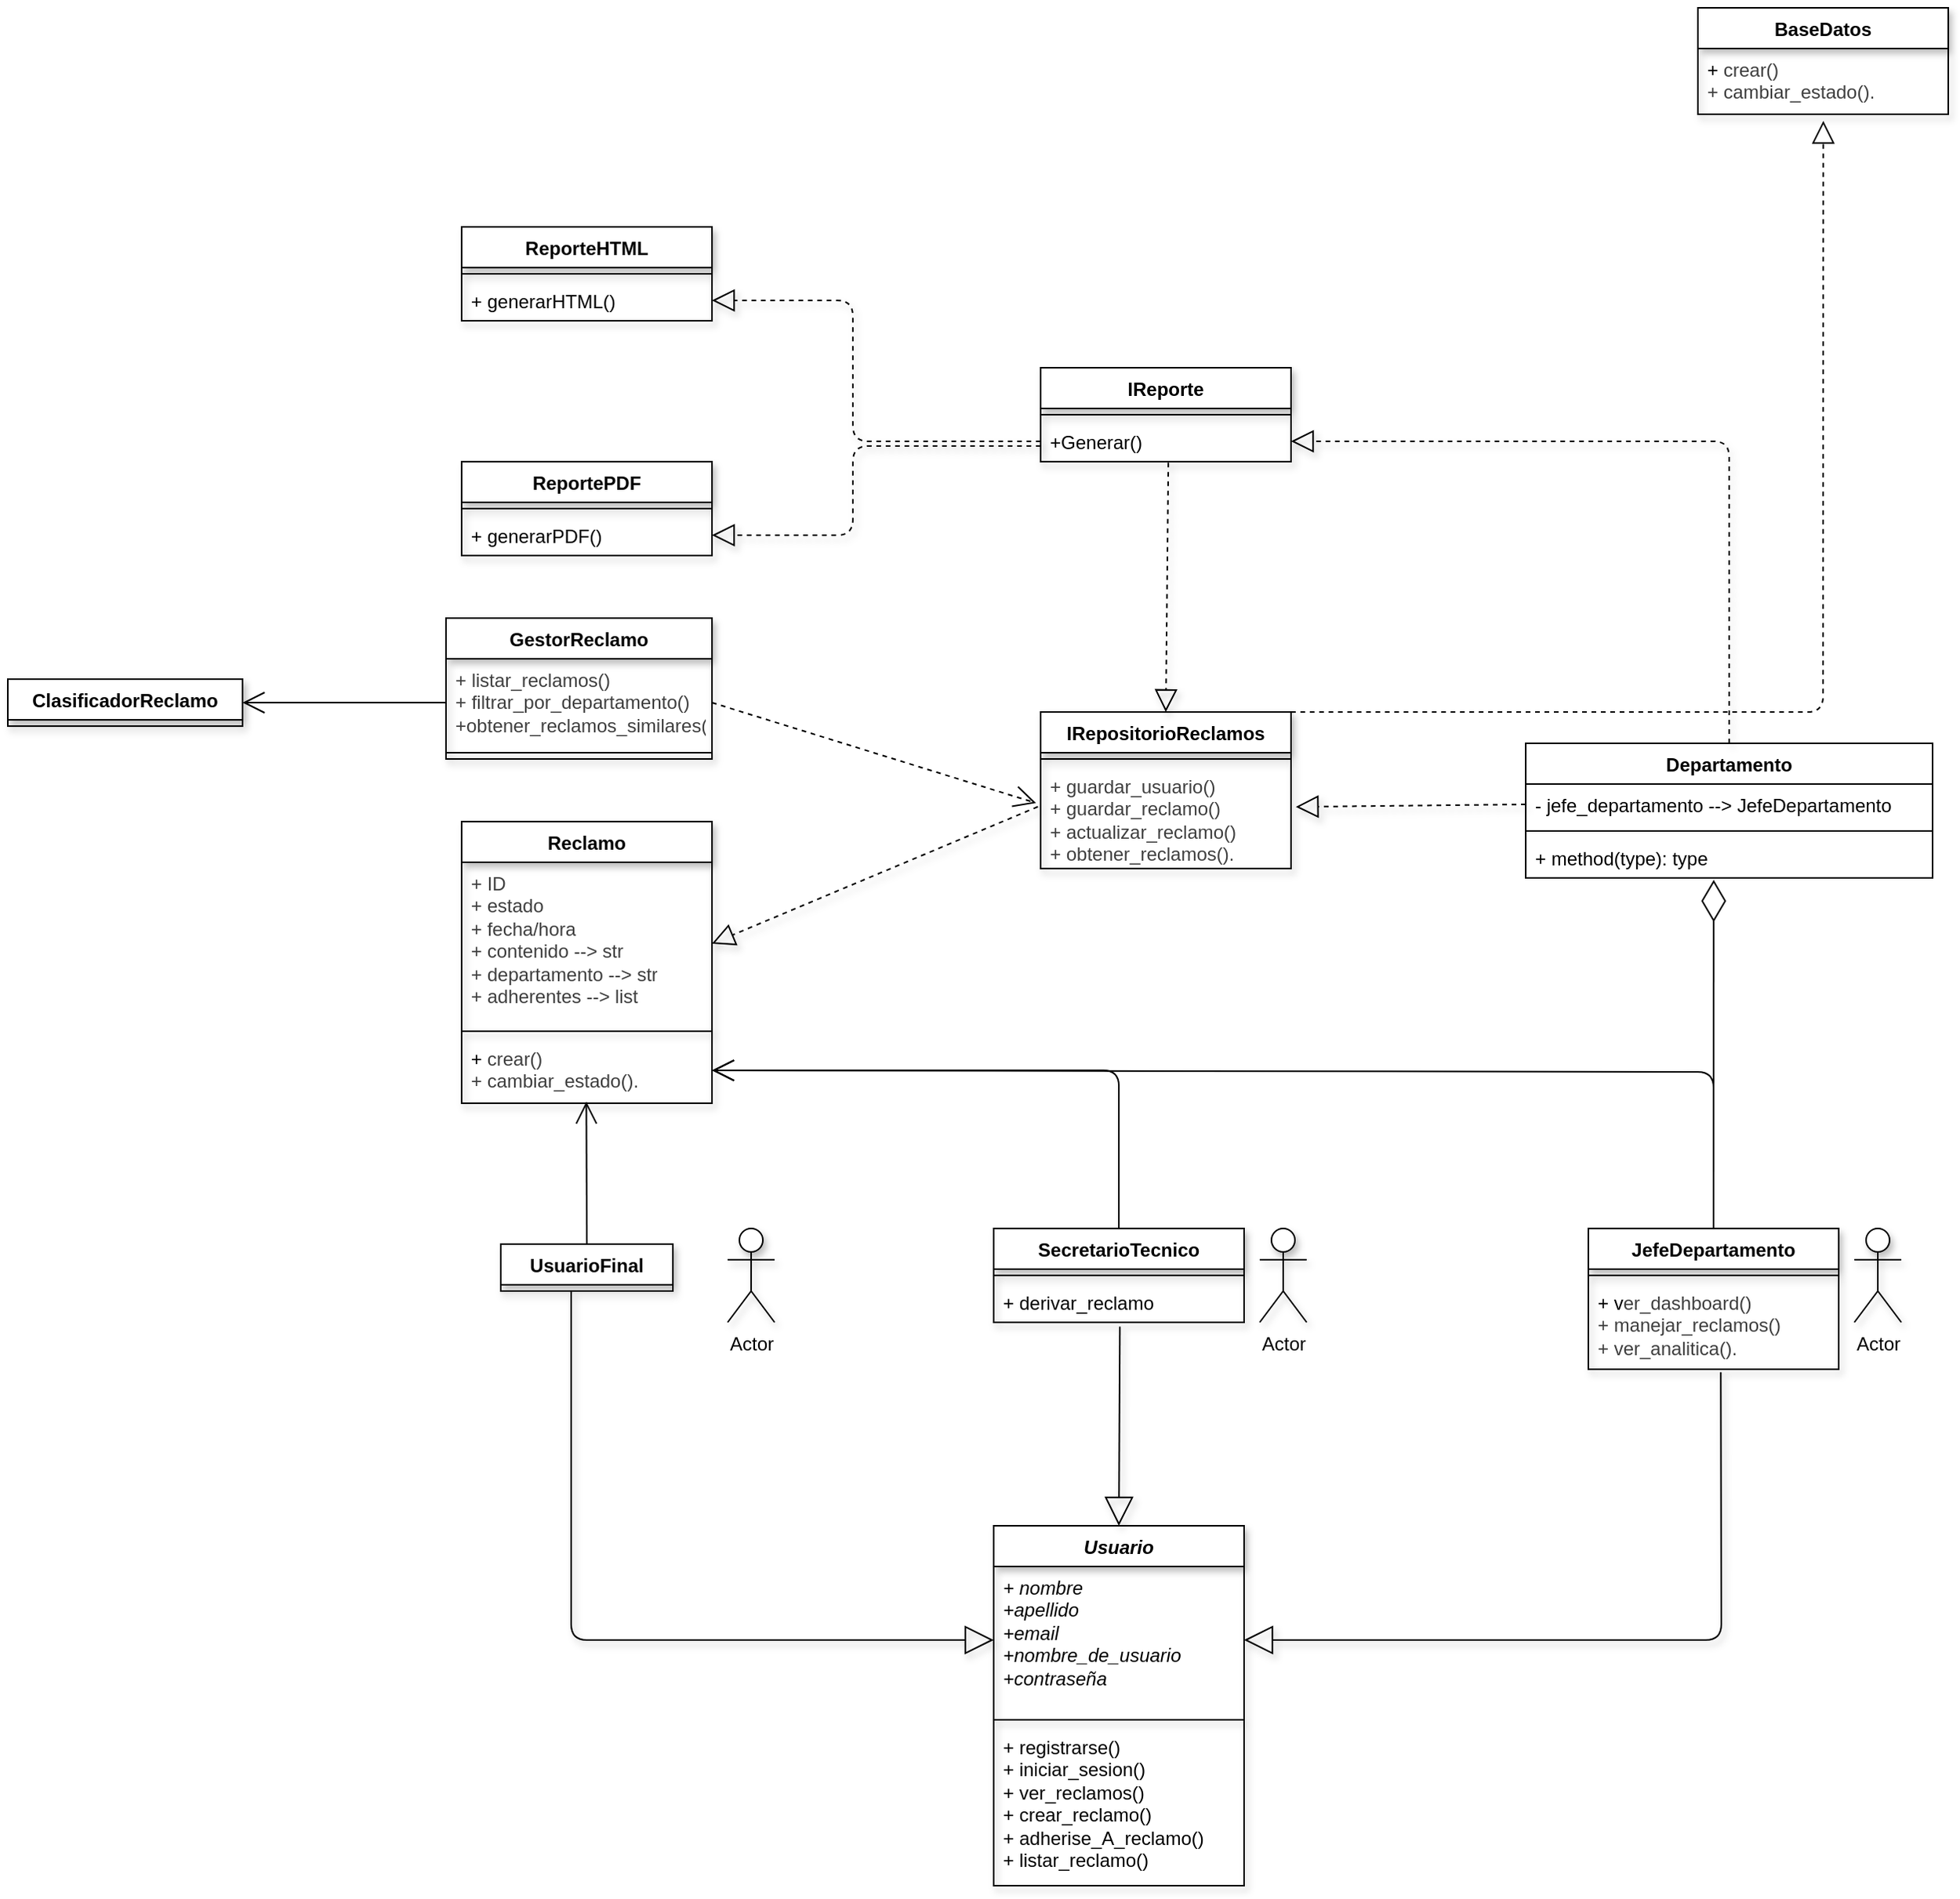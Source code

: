 <mxfile>
    <diagram id="C5RBs43oDa-KdzZeNtuy" name="Page-1">
        <mxGraphModel dx="1686" dy="1984" grid="0" gridSize="10" guides="1" tooltips="1" connect="1" arrows="0" fold="1" page="1" pageScale="1" pageWidth="827" pageHeight="1169" background="light-dark(#FFFFFF,#121212)" math="0" shadow="0">
            <root>
                <mxCell id="WIyWlLk6GJQsqaUBKTNV-0"/>
                <mxCell id="WIyWlLk6GJQsqaUBKTNV-1" parent="WIyWlLk6GJQsqaUBKTNV-0"/>
                <mxCell id="7" value="&lt;i&gt;Usuario&lt;/i&gt;" style="swimlane;fontStyle=1;align=center;verticalAlign=top;childLayout=stackLayout;horizontal=1;startSize=26;horizontalStack=0;resizeParent=1;resizeParentMax=0;resizeLast=0;collapsible=1;marginBottom=0;whiteSpace=wrap;html=1;swimlaneLine=1;shadow=1;" parent="WIyWlLk6GJQsqaUBKTNV-1" vertex="1">
                    <mxGeometry x="320" y="640" width="160" height="230" as="geometry"/>
                </mxCell>
                <mxCell id="8" value="+ nombre&lt;div&gt;+apellido&lt;/div&gt;&lt;div&gt;+email&lt;/div&gt;&lt;div&gt;+nombre_de_usuario&lt;/div&gt;&lt;div&gt;+contraseña&lt;/div&gt;&lt;div&gt;&lt;br&gt;&lt;/div&gt;" style="text;align=left;verticalAlign=top;spacingLeft=4;spacingRight=4;overflow=hidden;rotatable=0;points=[[0,0.5],[1,0.5]];portConstraint=eastwest;whiteSpace=wrap;html=1;fontStyle=2;swimlaneLine=1;shadow=1;" parent="7" vertex="1">
                    <mxGeometry y="26" width="160" height="94" as="geometry"/>
                </mxCell>
                <mxCell id="9" value="" style="line;strokeWidth=1;align=left;verticalAlign=middle;spacingTop=-1;spacingLeft=3;spacingRight=3;rotatable=0;labelPosition=right;points=[];portConstraint=eastwest;swimlaneLine=1;shadow=1;" parent="7" vertex="1">
                    <mxGeometry y="120" width="160" height="8" as="geometry"/>
                </mxCell>
                <mxCell id="10" value="+ registrarse()&lt;div&gt;+ iniciar_sesion()&lt;/div&gt;&lt;div&gt;+ ver_reclamos()&lt;/div&gt;&lt;div&gt;+ crear_reclamo()&lt;div&gt;+ adherise_A_reclamo()&lt;/div&gt;&lt;div&gt;+ listar_reclamo()&lt;/div&gt;&lt;div&gt;&lt;br style=&quot;color: rgb(63, 63, 63);&quot;&gt;&lt;/div&gt;&lt;/div&gt;" style="text;align=left;verticalAlign=top;spacingLeft=4;spacingRight=4;overflow=hidden;rotatable=0;points=[[0,0.5],[1,0.5]];portConstraint=eastwest;whiteSpace=wrap;html=1;swimlaneLine=1;shadow=1;" parent="7" vertex="1">
                    <mxGeometry y="128" width="160" height="102" as="geometry"/>
                </mxCell>
                <mxCell id="19" value="IReporte" style="swimlane;fontStyle=1;align=center;verticalAlign=top;childLayout=stackLayout;horizontal=1;startSize=26;horizontalStack=0;resizeParent=1;resizeParentMax=0;resizeLast=0;collapsible=1;marginBottom=0;whiteSpace=wrap;html=1;swimlaneLine=1;shadow=1;" parent="WIyWlLk6GJQsqaUBKTNV-1" vertex="1">
                    <mxGeometry x="350" y="-100" width="160" height="60" as="geometry"/>
                </mxCell>
                <mxCell id="21" value="" style="line;strokeWidth=1;align=left;verticalAlign=middle;spacingTop=-1;spacingLeft=3;spacingRight=3;rotatable=0;labelPosition=right;points=[];portConstraint=eastwest;swimlaneLine=1;shadow=1;" parent="19" vertex="1">
                    <mxGeometry y="26" width="160" height="8" as="geometry"/>
                </mxCell>
                <mxCell id="22" value="+Generar()" style="text;align=left;verticalAlign=top;spacingLeft=4;spacingRight=4;overflow=hidden;rotatable=0;points=[[0,0.5],[1,0.5]];portConstraint=eastwest;whiteSpace=wrap;html=1;swimlaneLine=1;shadow=1;" parent="19" vertex="1">
                    <mxGeometry y="34" width="160" height="26" as="geometry"/>
                </mxCell>
                <mxCell id="23" value="IRepositorioReclamos" style="swimlane;fontStyle=1;align=center;verticalAlign=top;childLayout=stackLayout;horizontal=1;startSize=26;horizontalStack=0;resizeParent=1;resizeParentMax=0;resizeLast=0;collapsible=1;marginBottom=0;whiteSpace=wrap;html=1;swimlaneLine=1;shadow=1;" parent="WIyWlLk6GJQsqaUBKTNV-1" vertex="1">
                    <mxGeometry x="350" y="120" width="160" height="100" as="geometry"/>
                </mxCell>
                <mxCell id="25" value="" style="line;strokeWidth=1;align=left;verticalAlign=middle;spacingTop=-1;spacingLeft=3;spacingRight=3;rotatable=0;labelPosition=right;points=[];portConstraint=eastwest;swimlaneLine=1;shadow=1;" parent="23" vertex="1">
                    <mxGeometry y="26" width="160" height="8" as="geometry"/>
                </mxCell>
                <mxCell id="26" value="&lt;div&gt;&lt;span style=&quot;color: rgb(63, 63, 63);&quot;&gt;+ guardar_usuario()&lt;/span&gt;&lt;/div&gt;&lt;div&gt;&lt;span style=&quot;color: rgb(63, 63, 63);&quot;&gt;+ guardar_reclamo()&lt;/span&gt;&lt;/div&gt;&lt;div&gt;&lt;span style=&quot;color: rgb(63, 63, 63);&quot;&gt;+ actualizar_reclamo()&amp;nbsp;&lt;/span&gt;&lt;/div&gt;&lt;div&gt;&lt;span style=&quot;color: rgb(63, 63, 63);&quot;&gt;+ obtener_reclamos().&lt;/span&gt;&lt;/div&gt;" style="text;align=left;verticalAlign=top;spacingLeft=4;spacingRight=4;overflow=hidden;rotatable=0;points=[[0,0.5],[1,0.5]];portConstraint=eastwest;whiteSpace=wrap;html=1;swimlaneLine=1;perimeterSpacing=14;shadow=1;" parent="23" vertex="1">
                    <mxGeometry y="34" width="160" height="66" as="geometry"/>
                </mxCell>
                <mxCell id="27" value="ReporteHTML" style="swimlane;fontStyle=1;align=center;verticalAlign=top;childLayout=stackLayout;horizontal=1;startSize=26;horizontalStack=0;resizeParent=1;resizeParentMax=0;resizeLast=0;collapsible=1;marginBottom=0;whiteSpace=wrap;html=1;swimlaneLine=1;shadow=1;" parent="WIyWlLk6GJQsqaUBKTNV-1" vertex="1">
                    <mxGeometry x="-20" y="-190" width="160" height="60" as="geometry"/>
                </mxCell>
                <mxCell id="29" value="" style="line;strokeWidth=1;align=left;verticalAlign=middle;spacingTop=-1;spacingLeft=3;spacingRight=3;rotatable=0;labelPosition=right;points=[];portConstraint=eastwest;swimlaneLine=1;shadow=1;" parent="27" vertex="1">
                    <mxGeometry y="26" width="160" height="8" as="geometry"/>
                </mxCell>
                <mxCell id="30" value="+ generarHTML()" style="text;align=left;verticalAlign=top;spacingLeft=4;spacingRight=4;overflow=hidden;rotatable=0;points=[[0,0.5],[1,0.5]];portConstraint=eastwest;whiteSpace=wrap;html=1;swimlaneLine=1;shadow=1;" parent="27" vertex="1">
                    <mxGeometry y="34" width="160" height="26" as="geometry"/>
                </mxCell>
                <mxCell id="31" value="GestorReclamo" style="swimlane;fontStyle=1;align=center;verticalAlign=top;childLayout=stackLayout;horizontal=1;startSize=26;horizontalStack=0;resizeParent=1;resizeParentMax=0;resizeLast=0;collapsible=1;marginBottom=0;whiteSpace=wrap;html=1;swimlaneLine=1;shadow=1;" parent="WIyWlLk6GJQsqaUBKTNV-1" vertex="1">
                    <mxGeometry x="-30" y="60" width="170" height="90" as="geometry"/>
                </mxCell>
                <mxCell id="34" value="&lt;span style=&quot;color: rgb(63, 63, 63);&quot;&gt;+ listar_reclamos()&lt;/span&gt;&lt;div&gt;&lt;span style=&quot;color: rgb(63, 63, 63);&quot;&gt;+ filtrar_por_departamento()&lt;/span&gt;&lt;/div&gt;&lt;div&gt;&lt;span style=&quot;color: rgb(63, 63, 63);&quot;&gt;+obtener_reclamos_similares().&lt;/span&gt;&lt;/div&gt;" style="text;align=left;verticalAlign=top;spacingLeft=4;spacingRight=4;overflow=hidden;rotatable=0;points=[[0,0.5],[1,0.5]];portConstraint=eastwest;whiteSpace=wrap;html=1;swimlaneLine=1;shadow=1;" parent="31" vertex="1">
                    <mxGeometry y="26" width="170" height="56" as="geometry"/>
                </mxCell>
                <mxCell id="33" value="" style="line;strokeWidth=1;align=left;verticalAlign=middle;spacingTop=-1;spacingLeft=3;spacingRight=3;rotatable=0;labelPosition=right;points=[];portConstraint=eastwest;swimlaneLine=1;shadow=1;" parent="31" vertex="1">
                    <mxGeometry y="82" width="170" height="8" as="geometry"/>
                </mxCell>
                <mxCell id="35" value="Reclamo" style="swimlane;fontStyle=1;align=center;verticalAlign=top;childLayout=stackLayout;horizontal=1;startSize=26;horizontalStack=0;resizeParent=1;resizeParentMax=0;resizeLast=0;collapsible=1;marginBottom=0;whiteSpace=wrap;html=1;swimlaneLine=1;shadow=1;" parent="WIyWlLk6GJQsqaUBKTNV-1" vertex="1">
                    <mxGeometry x="-20" y="190" width="160" height="180" as="geometry"/>
                </mxCell>
                <mxCell id="36" value="&lt;span style=&quot;color: rgb(63, 63, 63);&quot;&gt;+ ID&lt;/span&gt;&lt;div&gt;&lt;span style=&quot;color: rgb(63, 63, 63);&quot;&gt;+ estado&lt;/span&gt;&lt;/div&gt;&lt;div&gt;&lt;span style=&quot;color: rgb(63, 63, 63);&quot;&gt;+ fecha/hora&lt;/span&gt;&lt;/div&gt;&lt;div&gt;&lt;span style=&quot;color: rgb(63, 63, 63);&quot;&gt;+ contenido --&amp;gt; str&lt;/span&gt;&lt;/div&gt;&lt;div&gt;&lt;span style=&quot;color: rgb(63, 63, 63);&quot;&gt;+ departamento&amp;nbsp;&lt;/span&gt;&lt;span style=&quot;color: rgb(63, 63, 63); background-color: transparent;&quot;&gt;--&amp;gt; str&lt;/span&gt;&lt;/div&gt;&lt;div&gt;&lt;span style=&quot;color: rgb(63, 63, 63);&quot;&gt;+ adherentes --&amp;gt; list&lt;/span&gt;&lt;/div&gt;" style="text;align=left;verticalAlign=top;spacingLeft=4;spacingRight=4;overflow=hidden;rotatable=0;points=[[0,0.5],[1,0.5]];portConstraint=eastwest;whiteSpace=wrap;html=1;swimlaneLine=1;shadow=1;" parent="35" vertex="1">
                    <mxGeometry y="26" width="160" height="104" as="geometry"/>
                </mxCell>
                <mxCell id="37" value="" style="line;strokeWidth=1;align=left;verticalAlign=middle;spacingTop=-1;spacingLeft=3;spacingRight=3;rotatable=0;labelPosition=right;points=[];portConstraint=eastwest;swimlaneLine=1;shadow=1;" parent="35" vertex="1">
                    <mxGeometry y="130" width="160" height="8" as="geometry"/>
                </mxCell>
                <mxCell id="38" value="+&amp;nbsp;&lt;span style=&quot;color: rgb(63, 63, 63);&quot;&gt;crear()&lt;/span&gt;&lt;div&gt;&lt;span style=&quot;color: rgb(63, 63, 63);&quot;&gt;+ cambiar_estado().&lt;/span&gt;&lt;/div&gt;" style="text;align=left;verticalAlign=top;spacingLeft=4;spacingRight=4;overflow=hidden;rotatable=0;points=[[0,0.5],[1,0.5]];portConstraint=eastwest;whiteSpace=wrap;html=1;swimlaneLine=1;shadow=1;" parent="35" vertex="1">
                    <mxGeometry y="138" width="160" height="42" as="geometry"/>
                </mxCell>
                <mxCell id="39" value="SecretarioTecnico" style="swimlane;fontStyle=1;align=center;verticalAlign=top;childLayout=stackLayout;horizontal=1;startSize=26;horizontalStack=0;resizeParent=1;resizeParentMax=0;resizeLast=0;collapsible=1;marginBottom=0;whiteSpace=wrap;html=1;swimlaneLine=1;shadow=1;" parent="WIyWlLk6GJQsqaUBKTNV-1" vertex="1">
                    <mxGeometry x="320" y="450" width="160" height="60" as="geometry"/>
                </mxCell>
                <mxCell id="41" value="" style="line;strokeWidth=1;align=left;verticalAlign=middle;spacingTop=-1;spacingLeft=3;spacingRight=3;rotatable=0;labelPosition=right;points=[];portConstraint=eastwest;swimlaneLine=1;shadow=1;" parent="39" vertex="1">
                    <mxGeometry y="26" width="160" height="8" as="geometry"/>
                </mxCell>
                <mxCell id="42" value="+ derivar_reclamo&lt;div&gt;&lt;br&gt;&lt;/div&gt;" style="text;align=left;verticalAlign=top;spacingLeft=4;spacingRight=4;overflow=hidden;rotatable=0;points=[[0,0.5],[1,0.5]];portConstraint=eastwest;whiteSpace=wrap;html=1;swimlaneLine=1;shadow=1;" parent="39" vertex="1">
                    <mxGeometry y="34" width="160" height="26" as="geometry"/>
                </mxCell>
                <mxCell id="43" value="JefeDepartamento" style="swimlane;fontStyle=1;align=center;verticalAlign=top;childLayout=stackLayout;horizontal=1;startSize=26;horizontalStack=0;resizeParent=1;resizeParentMax=0;resizeLast=0;collapsible=1;marginBottom=0;whiteSpace=wrap;html=1;swimlaneLine=1;shadow=1;" parent="WIyWlLk6GJQsqaUBKTNV-1" vertex="1">
                    <mxGeometry x="700" y="450" width="160" height="90" as="geometry"/>
                </mxCell>
                <mxCell id="45" value="" style="line;strokeWidth=1;align=left;verticalAlign=middle;spacingTop=-1;spacingLeft=3;spacingRight=3;rotatable=0;labelPosition=right;points=[];portConstraint=eastwest;swimlaneLine=1;shadow=1;" parent="43" vertex="1">
                    <mxGeometry y="26" width="160" height="8" as="geometry"/>
                </mxCell>
                <mxCell id="46" value="+ v&lt;span style=&quot;color: rgb(63, 63, 63);&quot;&gt;er_dashboard()&amp;nbsp;&lt;/span&gt;&lt;div&gt;&lt;span style=&quot;color: rgb(63, 63, 63);&quot;&gt;+ manejar_reclamos()&amp;nbsp;&lt;/span&gt;&lt;div&gt;&lt;span style=&quot;color: rgb(63, 63, 63);&quot;&gt;+ ver_analitica().&lt;/span&gt;&lt;/div&gt;&lt;/div&gt;" style="text;align=left;verticalAlign=top;spacingLeft=4;spacingRight=4;overflow=hidden;rotatable=0;points=[[0,0.5],[1,0.5]];portConstraint=eastwest;whiteSpace=wrap;html=1;swimlaneLine=1;shadow=1;" parent="43" vertex="1">
                    <mxGeometry y="34" width="160" height="56" as="geometry"/>
                </mxCell>
                <mxCell id="47" value="UsuarioFinal" style="swimlane;fontStyle=1;align=center;verticalAlign=top;childLayout=stackLayout;horizontal=1;startSize=26;horizontalStack=0;resizeParent=1;resizeParentMax=0;resizeLast=0;collapsible=1;marginBottom=0;whiteSpace=wrap;html=1;swimlaneLine=1;shadow=1;" parent="WIyWlLk6GJQsqaUBKTNV-1" vertex="1" collapsed="1">
                    <mxGeometry x="5" y="460" width="110" height="30" as="geometry">
                        <mxRectangle x="-20" y="450" width="160" height="90" as="alternateBounds"/>
                    </mxGeometry>
                </mxCell>
                <mxCell id="49" value="" style="line;strokeWidth=1;fillColor=none;align=left;verticalAlign=middle;spacingTop=-1;spacingLeft=3;spacingRight=3;rotatable=0;labelPosition=right;points=[];portConstraint=eastwest;strokeColor=inherit;" parent="47" vertex="1">
                    <mxGeometry y="26" width="160" height="8" as="geometry"/>
                </mxCell>
                <mxCell id="50" value="&lt;div&gt;&lt;br&gt;&lt;/div&gt;" style="text;strokeColor=none;fillColor=none;align=left;verticalAlign=top;spacingLeft=4;spacingRight=4;overflow=hidden;rotatable=0;points=[[0,0.5],[1,0.5]];portConstraint=eastwest;whiteSpace=wrap;html=1;" parent="47" vertex="1">
                    <mxGeometry y="34" width="160" height="56" as="geometry"/>
                </mxCell>
                <mxCell id="51" value="ClasificadorReclamo" style="swimlane;fontStyle=1;align=center;verticalAlign=top;childLayout=stackLayout;horizontal=1;startSize=26;horizontalStack=0;resizeParent=1;resizeParentMax=0;resizeLast=0;collapsible=1;marginBottom=0;whiteSpace=wrap;html=1;swimlaneLine=1;shadow=1;" parent="WIyWlLk6GJQsqaUBKTNV-1" vertex="1" collapsed="1">
                    <mxGeometry x="-310" y="99" width="150" height="30" as="geometry">
                        <mxRectangle x="540" y="360" width="160" height="34" as="alternateBounds"/>
                    </mxGeometry>
                </mxCell>
                <mxCell id="53" value="" style="line;strokeWidth=1;fillColor=none;align=left;verticalAlign=middle;spacingTop=-1;spacingLeft=3;spacingRight=3;rotatable=0;labelPosition=right;points=[];portConstraint=eastwest;strokeColor=inherit;" parent="51" vertex="1">
                    <mxGeometry y="26" width="160" height="8" as="geometry"/>
                </mxCell>
                <mxCell id="57" value="" style="endArrow=block;endSize=16;endFill=0;html=1;entryX=0.5;entryY=0;entryDx=0;entryDy=0;exitX=0.504;exitY=1.104;exitDx=0;exitDy=0;exitPerimeter=0;shadow=1;strokeWidth=1;" parent="WIyWlLk6GJQsqaUBKTNV-1" source="42" target="7" edge="1">
                    <mxGeometry width="160" relative="1" as="geometry">
                        <mxPoint x="410" y="500" as="sourcePoint"/>
                        <mxPoint x="570" y="500" as="targetPoint"/>
                    </mxGeometry>
                </mxCell>
                <mxCell id="58" value="" style="endArrow=block;endSize=16;endFill=0;html=1;entryX=1;entryY=0.5;entryDx=0;entryDy=0;exitX=0.529;exitY=1.034;exitDx=0;exitDy=0;exitPerimeter=0;shadow=1;strokeWidth=1;" parent="WIyWlLk6GJQsqaUBKTNV-1" source="46" target="8" edge="1">
                    <mxGeometry width="160" relative="1" as="geometry">
                        <mxPoint x="410" y="500" as="sourcePoint"/>
                        <mxPoint x="570" y="500" as="targetPoint"/>
                        <Array as="points">
                            <mxPoint x="785" y="713"/>
                        </Array>
                    </mxGeometry>
                </mxCell>
                <mxCell id="59" value="" style="endArrow=block;endSize=16;endFill=0;html=1;entryX=0;entryY=0.5;entryDx=0;entryDy=0;shadow=1;strokeWidth=1;" parent="WIyWlLk6GJQsqaUBKTNV-1" target="8" edge="1">
                    <mxGeometry width="160" relative="1" as="geometry">
                        <mxPoint x="50" y="490" as="sourcePoint"/>
                        <mxPoint x="570" y="500" as="targetPoint"/>
                        <Array as="points">
                            <mxPoint x="50" y="713"/>
                        </Array>
                    </mxGeometry>
                </mxCell>
                <mxCell id="61" value="Actor" style="shape=umlActor;verticalLabelPosition=bottom;verticalAlign=top;html=1;swimlaneLine=1;shadow=1;" parent="WIyWlLk6GJQsqaUBKTNV-1" vertex="1">
                    <mxGeometry x="150" y="450" width="30" height="60" as="geometry"/>
                </mxCell>
                <mxCell id="67" value="" style="endArrow=block;dashed=1;endFill=0;endSize=12;html=1;exitX=0.51;exitY=1.025;exitDx=0;exitDy=0;exitPerimeter=0;shadow=1;strokeWidth=1;entryX=0.5;entryY=0;entryDx=0;entryDy=0;" parent="WIyWlLk6GJQsqaUBKTNV-1" source="22" target="23" edge="1">
                    <mxGeometry width="160" relative="1" as="geometry">
                        <mxPoint x="270" y="210" as="sourcePoint"/>
                        <mxPoint x="430" y="110" as="targetPoint"/>
                    </mxGeometry>
                </mxCell>
                <mxCell id="68" value="" style="endArrow=block;dashed=1;endFill=0;endSize=12;html=1;entryX=1;entryY=0.5;entryDx=0;entryDy=0;exitX=0.065;exitY=0.431;exitDx=0;exitDy=0;exitPerimeter=0;shadow=1;strokeWidth=1;" parent="WIyWlLk6GJQsqaUBKTNV-1" source="26" target="36" edge="1">
                    <mxGeometry width="160" relative="1" as="geometry">
                        <mxPoint x="270" y="210" as="sourcePoint"/>
                        <mxPoint x="430" y="210" as="targetPoint"/>
                    </mxGeometry>
                </mxCell>
                <mxCell id="69" value="" style="endArrow=block;dashed=1;endFill=0;endSize=12;html=1;exitX=0;exitY=0.5;exitDx=0;exitDy=0;entryX=1;entryY=0.5;entryDx=0;entryDy=0;shadow=1;strokeWidth=1;" parent="WIyWlLk6GJQsqaUBKTNV-1" source="22" target="30" edge="1">
                    <mxGeometry width="160" relative="1" as="geometry">
                        <mxPoint x="270" y="60" as="sourcePoint"/>
                        <mxPoint x="150" y="-30" as="targetPoint"/>
                        <Array as="points">
                            <mxPoint x="230" y="-53"/>
                            <mxPoint x="230" y="-143"/>
                        </Array>
                    </mxGeometry>
                </mxCell>
                <mxCell id="84" value="Actor" style="shape=umlActor;verticalLabelPosition=bottom;verticalAlign=top;html=1;swimlaneLine=1;shadow=1;" parent="WIyWlLk6GJQsqaUBKTNV-1" vertex="1">
                    <mxGeometry x="490" y="450" width="30" height="60" as="geometry"/>
                </mxCell>
                <mxCell id="85" value="Actor" style="shape=umlActor;verticalLabelPosition=bottom;verticalAlign=top;html=1;swimlaneLine=1;shadow=1;" parent="WIyWlLk6GJQsqaUBKTNV-1" vertex="1">
                    <mxGeometry x="870" y="450" width="30" height="60" as="geometry"/>
                </mxCell>
                <mxCell id="89" value="Departamento&lt;div&gt;&lt;br&gt;&lt;/div&gt;" style="swimlane;fontStyle=1;align=center;verticalAlign=top;childLayout=stackLayout;horizontal=1;startSize=26;horizontalStack=0;resizeParent=1;resizeParentMax=0;resizeLast=0;collapsible=1;marginBottom=0;whiteSpace=wrap;html=1;" parent="WIyWlLk6GJQsqaUBKTNV-1" vertex="1">
                    <mxGeometry x="660" y="140" width="260" height="86" as="geometry"/>
                </mxCell>
                <mxCell id="90" value="- jefe_departamento --&amp;gt; JefeDepartamento" style="text;strokeColor=none;fillColor=none;align=left;verticalAlign=top;spacingLeft=4;spacingRight=4;overflow=hidden;rotatable=0;points=[[0,0.5],[1,0.5]];portConstraint=eastwest;whiteSpace=wrap;html=1;" parent="89" vertex="1">
                    <mxGeometry y="26" width="260" height="26" as="geometry"/>
                </mxCell>
                <mxCell id="91" value="" style="line;strokeWidth=1;fillColor=none;align=left;verticalAlign=middle;spacingTop=-1;spacingLeft=3;spacingRight=3;rotatable=0;labelPosition=right;points=[];portConstraint=eastwest;strokeColor=inherit;" parent="89" vertex="1">
                    <mxGeometry y="52" width="260" height="8" as="geometry"/>
                </mxCell>
                <mxCell id="92" value="+ method(type): type" style="text;strokeColor=none;fillColor=none;align=left;verticalAlign=top;spacingLeft=4;spacingRight=4;overflow=hidden;rotatable=0;points=[[0,0.5],[1,0.5]];portConstraint=eastwest;whiteSpace=wrap;html=1;" parent="89" vertex="1">
                    <mxGeometry y="60" width="260" height="26" as="geometry"/>
                </mxCell>
                <mxCell id="93" value="" style="endArrow=diamondThin;endFill=0;endSize=24;html=1;exitX=0.5;exitY=0;exitDx=0;exitDy=0;entryX=0.462;entryY=1.049;entryDx=0;entryDy=0;entryPerimeter=0;" parent="WIyWlLk6GJQsqaUBKTNV-1" source="43" target="92" edge="1">
                    <mxGeometry width="160" relative="1" as="geometry">
                        <mxPoint x="510" y="310" as="sourcePoint"/>
                        <mxPoint x="780" y="248" as="targetPoint"/>
                    </mxGeometry>
                </mxCell>
                <mxCell id="94" value="" style="endArrow=block;dashed=1;endFill=0;endSize=12;html=1;entryX=0.942;entryY=0.432;entryDx=0;entryDy=0;exitX=0;exitY=0.5;exitDx=0;exitDy=0;shadow=1;strokeWidth=1;entryPerimeter=0;" parent="WIyWlLk6GJQsqaUBKTNV-1" source="90" target="26" edge="1">
                    <mxGeometry width="160" relative="1" as="geometry">
                        <mxPoint x="342" y="186" as="sourcePoint"/>
                        <mxPoint x="150" y="188" as="targetPoint"/>
                    </mxGeometry>
                </mxCell>
                <mxCell id="95" value="" style="endArrow=block;dashed=1;endFill=0;endSize=12;html=1;entryX=1;entryY=0.5;entryDx=0;entryDy=0;exitX=0.5;exitY=0;exitDx=0;exitDy=0;shadow=1;strokeWidth=1;" parent="WIyWlLk6GJQsqaUBKTNV-1" source="89" target="22" edge="1">
                    <mxGeometry width="160" relative="1" as="geometry">
                        <mxPoint x="352" y="196" as="sourcePoint"/>
                        <mxPoint x="160" y="198" as="targetPoint"/>
                        <Array as="points">
                            <mxPoint x="790" y="-53"/>
                        </Array>
                    </mxGeometry>
                </mxCell>
                <mxCell id="97" value="ReportePDF" style="swimlane;fontStyle=1;align=center;verticalAlign=top;childLayout=stackLayout;horizontal=1;startSize=26;horizontalStack=0;resizeParent=1;resizeParentMax=0;resizeLast=0;collapsible=1;marginBottom=0;whiteSpace=wrap;html=1;swimlaneLine=1;shadow=1;" parent="WIyWlLk6GJQsqaUBKTNV-1" vertex="1">
                    <mxGeometry x="-20" y="-40" width="160" height="60" as="geometry"/>
                </mxCell>
                <mxCell id="98" value="" style="line;strokeWidth=1;align=left;verticalAlign=middle;spacingTop=-1;spacingLeft=3;spacingRight=3;rotatable=0;labelPosition=right;points=[];portConstraint=eastwest;swimlaneLine=1;shadow=1;" parent="97" vertex="1">
                    <mxGeometry y="26" width="160" height="8" as="geometry"/>
                </mxCell>
                <mxCell id="99" value="+ generarPDF()" style="text;align=left;verticalAlign=top;spacingLeft=4;spacingRight=4;overflow=hidden;rotatable=0;points=[[0,0.5],[1,0.5]];portConstraint=eastwest;whiteSpace=wrap;html=1;swimlaneLine=1;shadow=1;" parent="97" vertex="1">
                    <mxGeometry y="34" width="160" height="26" as="geometry"/>
                </mxCell>
                <mxCell id="100" value="" style="endArrow=block;dashed=1;endFill=0;endSize=12;html=1;exitX=0;exitY=0.5;exitDx=0;exitDy=0;entryX=1;entryY=0.5;entryDx=0;entryDy=0;shadow=1;strokeWidth=1;" parent="WIyWlLk6GJQsqaUBKTNV-1" target="99" edge="1">
                    <mxGeometry width="160" relative="1" as="geometry">
                        <mxPoint x="350" y="-50" as="sourcePoint"/>
                        <mxPoint x="140" y="-140" as="targetPoint"/>
                        <Array as="points">
                            <mxPoint x="230" y="-50"/>
                            <mxPoint x="230" y="7"/>
                        </Array>
                    </mxGeometry>
                </mxCell>
                <mxCell id="101" value="" style="endArrow=open;endFill=1;endSize=12;html=1;exitX=0.5;exitY=0;exitDx=0;exitDy=0;entryX=0.498;entryY=0.975;entryDx=0;entryDy=0;entryPerimeter=0;" parent="WIyWlLk6GJQsqaUBKTNV-1" source="47" target="38" edge="1">
                    <mxGeometry width="160" relative="1" as="geometry">
                        <mxPoint x="120" y="310" as="sourcePoint"/>
                        <mxPoint x="280" y="310" as="targetPoint"/>
                    </mxGeometry>
                </mxCell>
                <mxCell id="102" value="" style="endArrow=open;endFill=1;endSize=12;html=1;entryX=1;entryY=0.5;entryDx=0;entryDy=0;" parent="WIyWlLk6GJQsqaUBKTNV-1" edge="1" target="38">
                    <mxGeometry width="160" relative="1" as="geometry">
                        <mxPoint x="780" y="450" as="sourcePoint"/>
                        <mxPoint x="140" y="260" as="targetPoint"/>
                        <Array as="points">
                            <mxPoint x="780" y="350"/>
                        </Array>
                    </mxGeometry>
                </mxCell>
                <mxCell id="103" value="" style="endArrow=open;endFill=1;endSize=12;html=1;exitX=0.5;exitY=0;exitDx=0;exitDy=0;entryX=1;entryY=0.5;entryDx=0;entryDy=0;" parent="WIyWlLk6GJQsqaUBKTNV-1" source="39" target="38" edge="1">
                    <mxGeometry width="160" relative="1" as="geometry">
                        <mxPoint x="260" y="360" as="sourcePoint"/>
                        <mxPoint x="420" y="360" as="targetPoint"/>
                        <Array as="points">
                            <mxPoint x="400" y="349"/>
                        </Array>
                    </mxGeometry>
                </mxCell>
                <mxCell id="105" value="BaseDatos" style="swimlane;fontStyle=1;align=center;verticalAlign=top;childLayout=stackLayout;horizontal=1;startSize=26;horizontalStack=0;resizeParent=1;resizeParentMax=0;resizeLast=0;collapsible=1;marginBottom=0;whiteSpace=wrap;html=1;swimlaneLine=1;shadow=1;" parent="WIyWlLk6GJQsqaUBKTNV-1" vertex="1">
                    <mxGeometry x="770" y="-330" width="160" height="68" as="geometry"/>
                </mxCell>
                <mxCell id="108" value="+&amp;nbsp;&lt;span style=&quot;color: rgb(63, 63, 63);&quot;&gt;crear()&lt;/span&gt;&lt;div&gt;&lt;span style=&quot;color: rgb(63, 63, 63);&quot;&gt;+ cambiar_estado().&lt;/span&gt;&lt;/div&gt;" style="text;align=left;verticalAlign=top;spacingLeft=4;spacingRight=4;overflow=hidden;rotatable=0;points=[[0,0.5],[1,0.5]];portConstraint=eastwest;whiteSpace=wrap;html=1;swimlaneLine=1;shadow=1;" parent="105" vertex="1">
                    <mxGeometry y="26" width="160" height="42" as="geometry"/>
                </mxCell>
                <mxCell id="109" value="" style="endArrow=block;dashed=1;endFill=0;endSize=12;html=1;exitX=1;exitY=0;exitDx=0;exitDy=0;entryX=0.501;entryY=1.1;entryDx=0;entryDy=0;entryPerimeter=0;" edge="1" parent="WIyWlLk6GJQsqaUBKTNV-1" source="23" target="108">
                    <mxGeometry width="160" relative="1" as="geometry">
                        <mxPoint x="660" as="sourcePoint"/>
                        <mxPoint x="940" y="-130" as="targetPoint"/>
                        <Array as="points">
                            <mxPoint x="850" y="120"/>
                        </Array>
                    </mxGeometry>
                </mxCell>
                <mxCell id="110" value="" style="endArrow=open;endSize=12;dashed=1;html=1;exitX=1;exitY=0.5;exitDx=0;exitDy=0;entryX=0.059;entryY=0.406;entryDx=0;entryDy=0;entryPerimeter=0;" edge="1" parent="WIyWlLk6GJQsqaUBKTNV-1" source="34" target="26">
                    <mxGeometry width="160" relative="1" as="geometry">
                        <mxPoint x="90" y="170" as="sourcePoint"/>
                        <mxPoint x="250" y="170" as="targetPoint"/>
                        <Array as="points"/>
                    </mxGeometry>
                </mxCell>
                <mxCell id="111" value="" style="endArrow=open;endFill=1;endSize=12;html=1;exitX=0;exitY=0.5;exitDx=0;exitDy=0;entryX=1;entryY=0.5;entryDx=0;entryDy=0;" edge="1" parent="WIyWlLk6GJQsqaUBKTNV-1" source="34" target="51">
                    <mxGeometry width="160" relative="1" as="geometry">
                        <mxPoint x="-150" y="170" as="sourcePoint"/>
                        <mxPoint x="10" y="170" as="targetPoint"/>
                    </mxGeometry>
                </mxCell>
            </root>
        </mxGraphModel>
    </diagram>
</mxfile>
